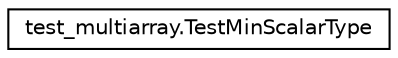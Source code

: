 digraph "Graphical Class Hierarchy"
{
 // LATEX_PDF_SIZE
  edge [fontname="Helvetica",fontsize="10",labelfontname="Helvetica",labelfontsize="10"];
  node [fontname="Helvetica",fontsize="10",shape=record];
  rankdir="LR";
  Node0 [label="test_multiarray.TestMinScalarType",height=0.2,width=0.4,color="black", fillcolor="white", style="filled",URL="$classtest__multiarray_1_1TestMinScalarType.html",tooltip=" "];
}
